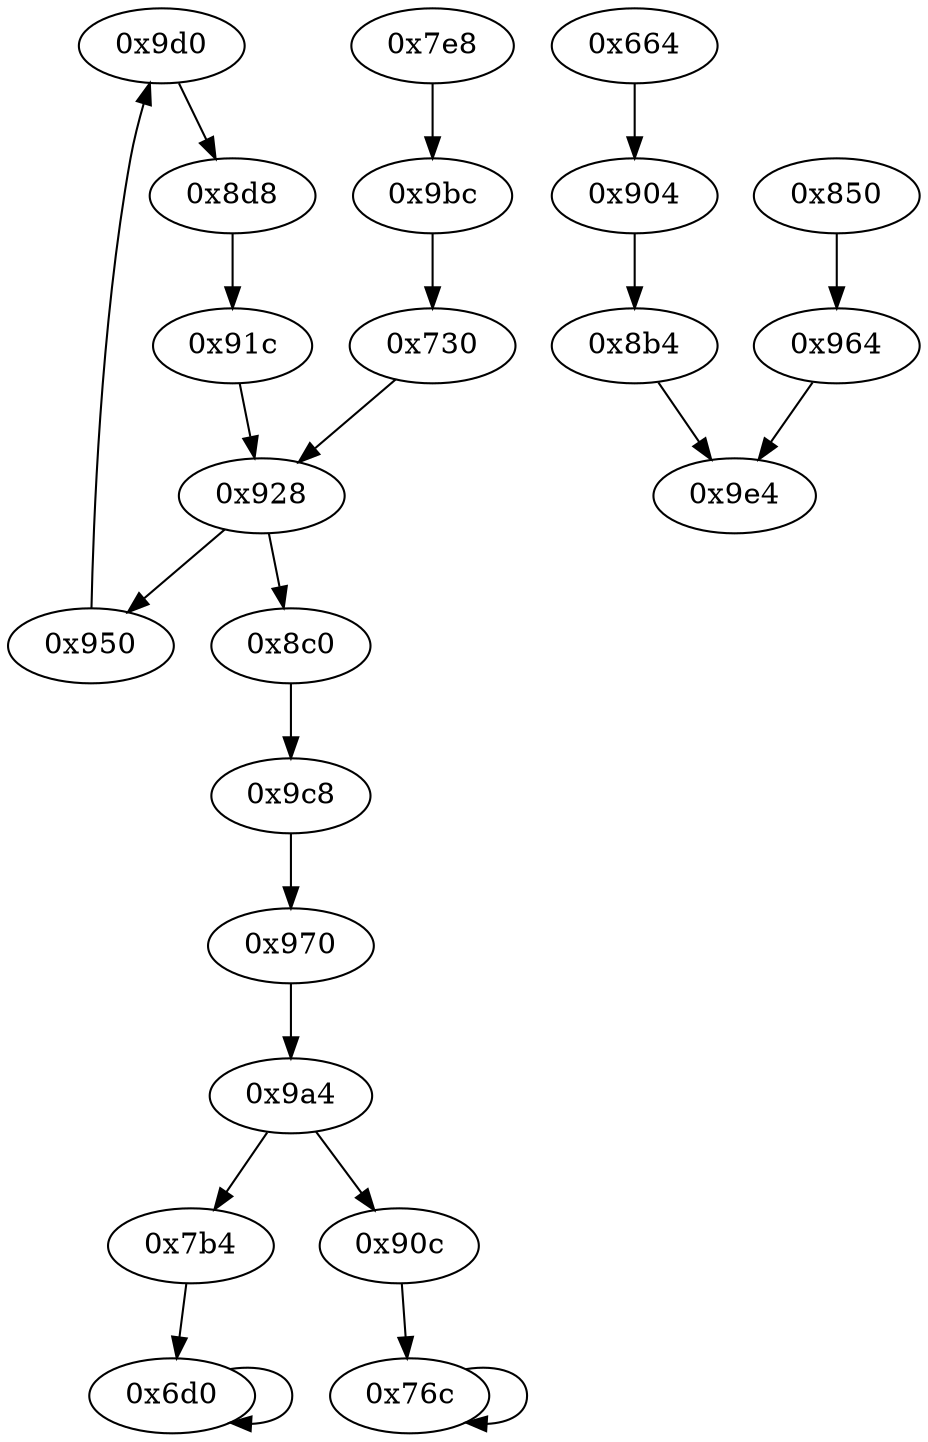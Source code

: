 digraph "" {
	"0x9d0"	 [opcode="[u'ldr', u'ldr', u'str', u'ldr', u'b']"];
	"0x8d8"	 [opcode="[u'ldr', u'add', u'ldrb', u'ldr', u'add', u'str', u'ldr', u'add', u'str', u'ldr', u'b']"];
	"0x9d0" -> "0x8d8";
	"0x9a4"	 [opcode="[u'ldrb', u'ldr', u'ldr', u'cmp', u'mov', u'b']"];
	"0x7b4"	 [opcode="[u'ldr', u'bl', u'ldr', u'b']"];
	"0x9a4" -> "0x7b4";
	"0x90c"	 [opcode="[u'ldr', u'bl', u'ldr', u'b']"];
	"0x9a4" -> "0x90c";
	"0x91c"	 [opcode="[u'ldr', u'mov', u'b']"];
	"0x8d8" -> "0x91c";
	"0x964"	 [opcode="[u'mov', u'mov', u'b']"];
	"0x9e4"	 [opcode="[u'ldr', u'ldr', u'ldr', u'ldr', u'sub', u'mov', u'sub', u'pop']"];
	"0x964" -> "0x9e4";
	"0x8b4"	 [opcode="[u'mov', u'mov', u'b']"];
	"0x8b4" -> "0x9e4";
	"0x7e8"	 [opcode="[u'add', u'str', u'ldr', u'b']"];
	"0x9bc"	 [opcode="[u'ldr', u'ldr', u'b']"];
	"0x7e8" -> "0x9bc";
	"0x904"	 [opcode="[u'ldr', u'b']"];
	"0x904" -> "0x8b4";
	"0x6d0"	 [opcode="[u'ldr', u'cmp', u'mov', u'mov']"];
	"0x7b4" -> "0x6d0";
	"0x928"	 [opcode="[u'ldr', u'str', u'str', u'ldr', u'ldr', u'ldr', u'ldr', u'cmp', u'mov', u'b']"];
	"0x950"	 [opcode="[u'ldr', u'add', u'str', u'ldr', u'b']"];
	"0x928" -> "0x950";
	"0x8c0"	 [opcode="[u'ldr', u'ldr', u'ldrb', u'str', u'ldr', u'b']"];
	"0x928" -> "0x8c0";
	"0x730"	 [opcode="[u'mov', u'mov', u'b']"];
	"0x730" -> "0x928";
	"0x91c" -> "0x928";
	"0x76c"	 [opcode="[u'ldr', u'cmp', u'mov', u'mov', u'b']"];
	"0x76c" -> "0x76c";
	"0x9bc" -> "0x730";
	"0x950" -> "0x9d0";
	"0x9c8"	 [opcode="[u'ldr', u'b']"];
	"0x8c0" -> "0x9c8";
	"0x970"	 [opcode="[u'ldr', u'ldr', u'ldr', u'mov', u'str', u'add', u'bl', u'cmp', u'mov', u'mov', u'strb', u'ldr', u'b']"];
	"0x9c8" -> "0x970";
	"0x6d0" -> "0x6d0";
	"0x664"	 [opcode="[u'push', u'add', u'sub', u'mov', u'ldr', u'cmp', u'ldr', u'ldr', u'str', u'ldr', u'ldr', u'mov', u'sub', u'sub', u'str', u'ldr', \
u'str', u'ldr', u'ldr', u'ldr', u'ldr', u'add', u'str', u'ldr', u'add', u'str', u'b']"];
	"0x664" -> "0x904";
	"0x970" -> "0x9a4";
	"0x850"	 [opcode="[u'ldr', u'ldr', u'b']"];
	"0x850" -> "0x964";
	"0x90c" -> "0x76c";
}
